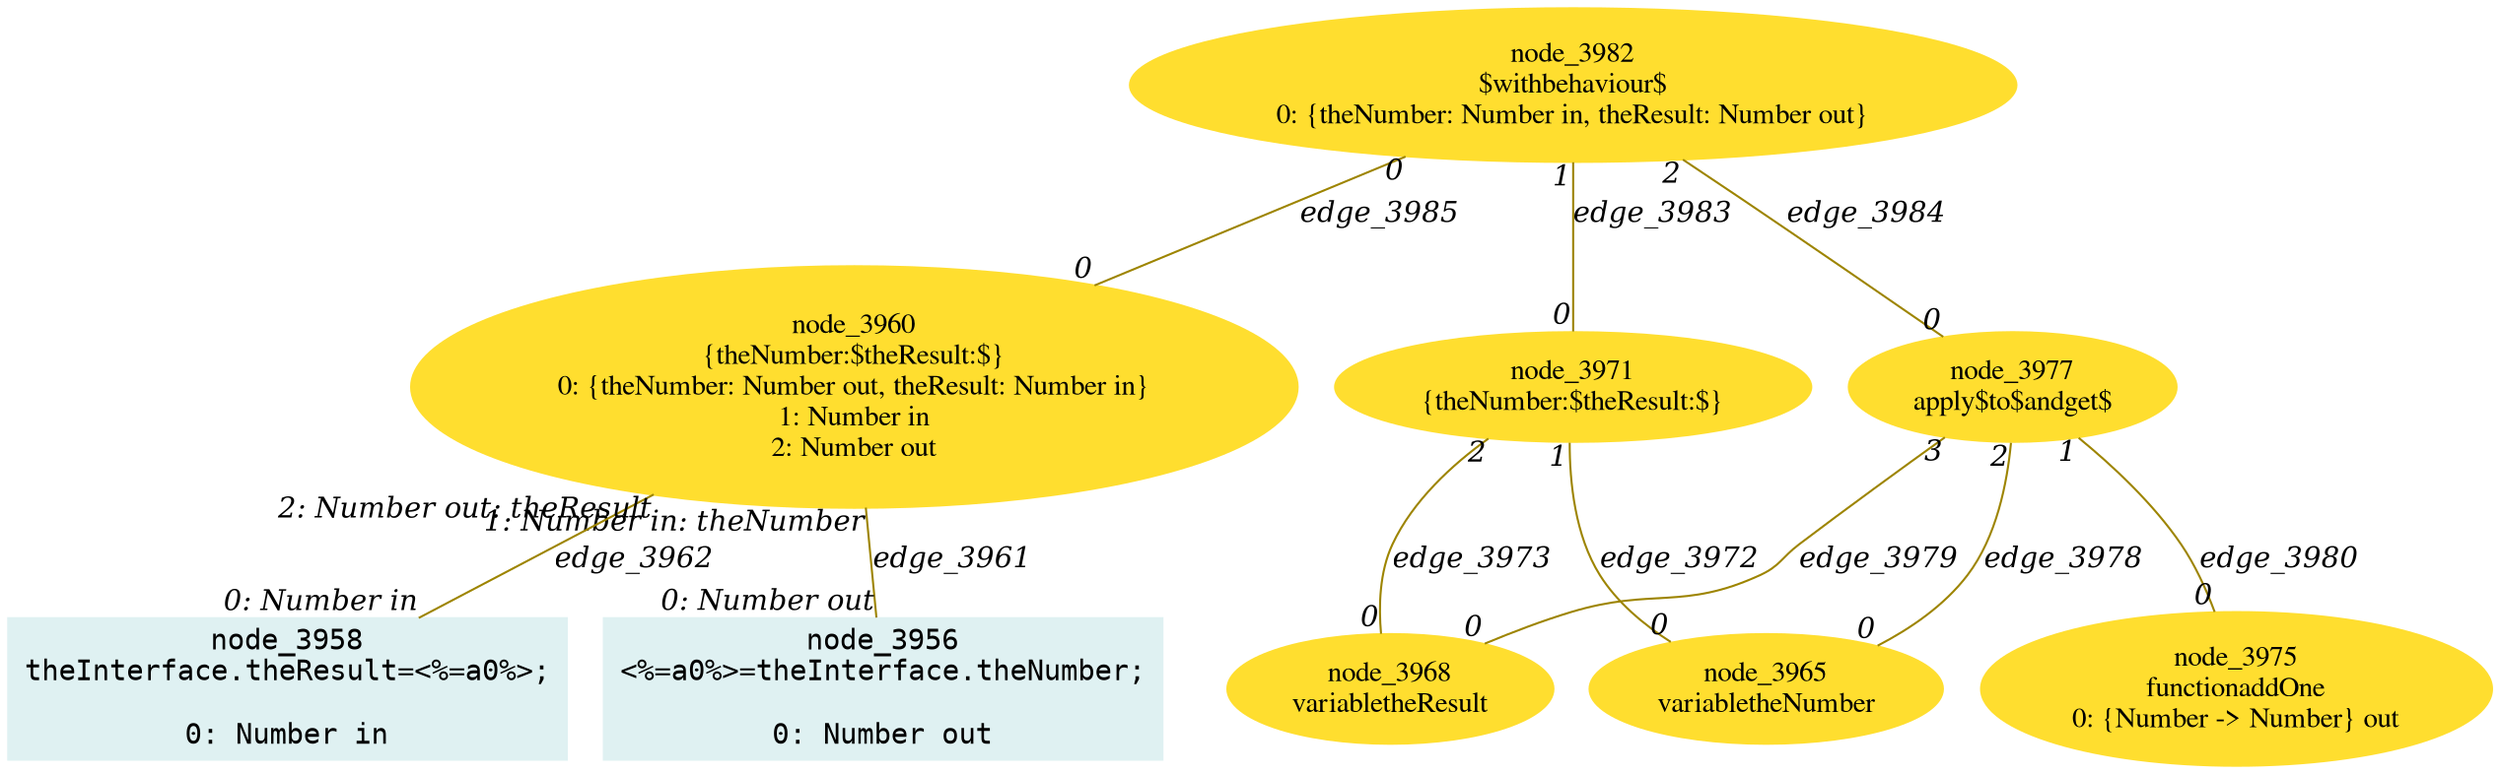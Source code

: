 digraph g{node_3956 [shape="box", style="filled", color="#dff1f2", fontname="Courier", label="node_3956
<%=a0%>=theInterface.theNumber;

0: Number out" ]
node_3958 [shape="box", style="filled", color="#dff1f2", fontname="Courier", label="node_3958
theInterface.theResult=<%=a0%>;

0: Number in" ]
node_3960 [shape="ellipse", style="filled", color="#ffde2f", fontname="Times", label="node_3960
{theNumber:$theResult:$}
0: {theNumber: Number out, theResult: Number in}
1: Number in
2: Number out" ]
node_3965 [shape="ellipse", style="filled", color="#ffde2f", fontname="Times", label="node_3965
variabletheNumber
" ]
node_3968 [shape="ellipse", style="filled", color="#ffde2f", fontname="Times", label="node_3968
variabletheResult
" ]
node_3971 [shape="ellipse", style="filled", color="#ffde2f", fontname="Times", label="node_3971
{theNumber:$theResult:$}
" ]
node_3975 [shape="ellipse", style="filled", color="#ffde2f", fontname="Times", label="node_3975
functionaddOne
0: {Number -> Number} out" ]
node_3977 [shape="ellipse", style="filled", color="#ffde2f", fontname="Times", label="node_3977
apply$to$andget$
" ]
node_3982 [shape="ellipse", style="filled", color="#ffde2f", fontname="Times", label="node_3982
$withbehaviour$
0: {theNumber: Number in, theResult: Number out}" ]
node_3960 -> node_3956 [dir=none, arrowHead=none, fontname="Times-Italic", arrowsize=1, color="#9d8400", label="edge_3961",  headlabel="0: Number out", taillabel="1: Number in: theNumber" ]
node_3960 -> node_3958 [dir=none, arrowHead=none, fontname="Times-Italic", arrowsize=1, color="#9d8400", label="edge_3962",  headlabel="0: Number in", taillabel="2: Number out: theResult" ]
node_3971 -> node_3965 [dir=none, arrowHead=none, fontname="Times-Italic", arrowsize=1, color="#9d8400", label="edge_3972",  headlabel="0", taillabel="1" ]
node_3971 -> node_3968 [dir=none, arrowHead=none, fontname="Times-Italic", arrowsize=1, color="#9d8400", label="edge_3973",  headlabel="0", taillabel="2" ]
node_3977 -> node_3965 [dir=none, arrowHead=none, fontname="Times-Italic", arrowsize=1, color="#9d8400", label="edge_3978",  headlabel="0", taillabel="2" ]
node_3977 -> node_3968 [dir=none, arrowHead=none, fontname="Times-Italic", arrowsize=1, color="#9d8400", label="edge_3979",  headlabel="0", taillabel="3" ]
node_3977 -> node_3975 [dir=none, arrowHead=none, fontname="Times-Italic", arrowsize=1, color="#9d8400", label="edge_3980",  headlabel="0", taillabel="1" ]
node_3982 -> node_3971 [dir=none, arrowHead=none, fontname="Times-Italic", arrowsize=1, color="#9d8400", label="edge_3983",  headlabel="0", taillabel="1" ]
node_3982 -> node_3977 [dir=none, arrowHead=none, fontname="Times-Italic", arrowsize=1, color="#9d8400", label="edge_3984",  headlabel="0", taillabel="2" ]
node_3982 -> node_3960 [dir=none, arrowHead=none, fontname="Times-Italic", arrowsize=1, color="#9d8400", label="edge_3985",  headlabel="0", taillabel="0" ]
}